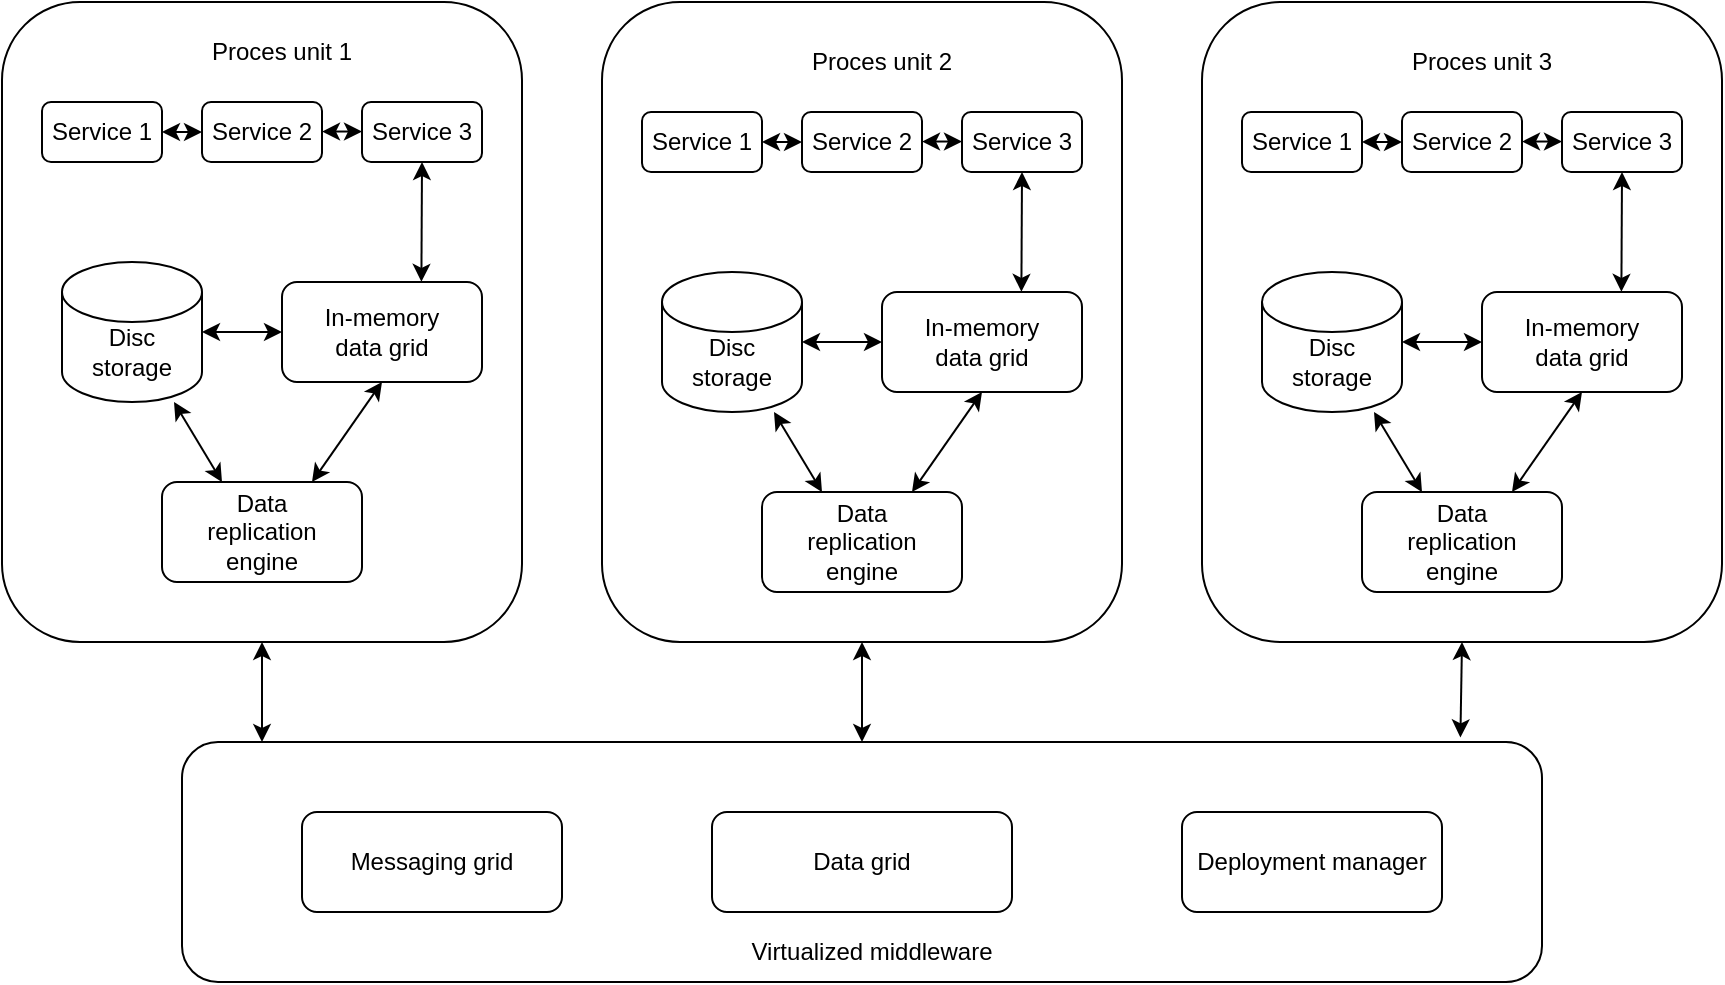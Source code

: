 <mxfile>
    <diagram id="Xizi_R8AEOeDyjHc2pqI" name="Page-1">
        <mxGraphModel dx="1149" dy="740" grid="1" gridSize="10" guides="1" tooltips="1" connect="1" arrows="1" fold="1" page="1" pageScale="1" pageWidth="1600" pageHeight="1200" math="0" shadow="0">
            <root>
                <mxCell id="0"/>
                <mxCell id="1" parent="0"/>
                <mxCell id="2" value="" style="rounded=1;whiteSpace=wrap;html=1;" vertex="1" parent="1">
                    <mxGeometry x="380" y="230" width="260" height="320" as="geometry"/>
                </mxCell>
                <mxCell id="3" value="" style="rounded=1;whiteSpace=wrap;html=1;" vertex="1" parent="1">
                    <mxGeometry x="400" y="280" width="60" height="30" as="geometry"/>
                </mxCell>
                <mxCell id="4" value="Service 2" style="rounded=1;whiteSpace=wrap;html=1;" vertex="1" parent="1">
                    <mxGeometry x="480" y="280" width="60" height="30" as="geometry"/>
                </mxCell>
                <mxCell id="5" value="Service 3" style="rounded=1;whiteSpace=wrap;html=1;" vertex="1" parent="1">
                    <mxGeometry x="560" y="280" width="60" height="30" as="geometry"/>
                </mxCell>
                <mxCell id="6" value="" style="rounded=1;whiteSpace=wrap;html=1;" vertex="1" parent="1">
                    <mxGeometry x="520" y="370" width="100" height="50" as="geometry"/>
                </mxCell>
                <mxCell id="7" value="" style="shape=cylinder3;whiteSpace=wrap;html=1;boundedLbl=1;backgroundOutline=1;size=15;" vertex="1" parent="1">
                    <mxGeometry x="410" y="360" width="70" height="70" as="geometry"/>
                </mxCell>
                <mxCell id="8" value="" style="rounded=1;whiteSpace=wrap;html=1;" vertex="1" parent="1">
                    <mxGeometry x="460" y="470" width="100" height="50" as="geometry"/>
                </mxCell>
                <mxCell id="9" value="Service 1" style="text;html=1;strokeColor=none;fillColor=none;align=center;verticalAlign=middle;whiteSpace=wrap;rounded=0;" vertex="1" parent="1">
                    <mxGeometry x="400" y="280" width="60" height="30" as="geometry"/>
                </mxCell>
                <mxCell id="10" value="" style="endArrow=classic;startArrow=classic;html=1;exitX=1;exitY=0.5;exitDx=0;exitDy=0;" edge="1" parent="1" source="9" target="4">
                    <mxGeometry width="50" height="50" relative="1" as="geometry">
                        <mxPoint x="460" y="290" as="sourcePoint"/>
                        <mxPoint x="510" y="240" as="targetPoint"/>
                    </mxGeometry>
                </mxCell>
                <mxCell id="11" value="" style="endArrow=classic;startArrow=classic;html=1;exitX=1;exitY=0.5;exitDx=0;exitDy=0;" edge="1" parent="1">
                    <mxGeometry width="50" height="50" relative="1" as="geometry">
                        <mxPoint x="540" y="294.76" as="sourcePoint"/>
                        <mxPoint x="560" y="294.76" as="targetPoint"/>
                    </mxGeometry>
                </mxCell>
                <mxCell id="13" value="" style="endArrow=classic;startArrow=classic;html=1;entryX=0.5;entryY=1;entryDx=0;entryDy=0;exitX=0.697;exitY=-0.002;exitDx=0;exitDy=0;exitPerimeter=0;" edge="1" parent="1" source="6" target="5">
                    <mxGeometry width="50" height="50" relative="1" as="geometry">
                        <mxPoint x="560" y="360" as="sourcePoint"/>
                        <mxPoint x="610" y="310" as="targetPoint"/>
                    </mxGeometry>
                </mxCell>
                <mxCell id="14" value="" style="endArrow=classic;startArrow=classic;html=1;exitX=1;exitY=0.5;exitDx=0;exitDy=0;exitPerimeter=0;" edge="1" parent="1" source="7" target="6">
                    <mxGeometry width="50" height="50" relative="1" as="geometry">
                        <mxPoint x="480" y="400" as="sourcePoint"/>
                        <mxPoint x="530" y="350" as="targetPoint"/>
                    </mxGeometry>
                </mxCell>
                <mxCell id="15" value="In-memory data grid" style="text;html=1;strokeColor=none;fillColor=none;align=center;verticalAlign=middle;whiteSpace=wrap;rounded=0;" vertex="1" parent="1">
                    <mxGeometry x="540" y="380" width="60" height="30" as="geometry"/>
                </mxCell>
                <mxCell id="16" value="Disc storage" style="text;html=1;strokeColor=none;fillColor=none;align=center;verticalAlign=middle;whiteSpace=wrap;rounded=0;" vertex="1" parent="1">
                    <mxGeometry x="415" y="390" width="60" height="30" as="geometry"/>
                </mxCell>
                <mxCell id="17" value="Data replication engine" style="text;html=1;strokeColor=none;fillColor=none;align=center;verticalAlign=middle;whiteSpace=wrap;rounded=0;" vertex="1" parent="1">
                    <mxGeometry x="480" y="480" width="60" height="30" as="geometry"/>
                </mxCell>
                <mxCell id="20" value="" style="endArrow=classic;startArrow=classic;html=1;entryX=0.5;entryY=1;entryDx=0;entryDy=0;exitX=0.75;exitY=0;exitDx=0;exitDy=0;" edge="1" parent="1" source="8" target="6">
                    <mxGeometry width="50" height="50" relative="1" as="geometry">
                        <mxPoint x="530" y="470" as="sourcePoint"/>
                        <mxPoint x="580" y="420" as="targetPoint"/>
                    </mxGeometry>
                </mxCell>
                <mxCell id="21" value="" style="endArrow=classic;startArrow=classic;html=1;" edge="1" parent="1" target="7">
                    <mxGeometry width="50" height="50" relative="1" as="geometry">
                        <mxPoint x="490" y="470" as="sourcePoint"/>
                        <mxPoint x="540" y="420" as="targetPoint"/>
                    </mxGeometry>
                </mxCell>
                <mxCell id="24" value="Proces unit 1" style="text;html=1;strokeColor=none;fillColor=none;align=center;verticalAlign=middle;whiteSpace=wrap;rounded=0;glass=1;" vertex="1" parent="1">
                    <mxGeometry x="480" y="240" width="80" height="30" as="geometry"/>
                </mxCell>
                <mxCell id="26" value="" style="rounded=1;whiteSpace=wrap;html=1;" vertex="1" parent="1">
                    <mxGeometry x="470" y="600" width="680" height="120" as="geometry"/>
                </mxCell>
                <mxCell id="29" value="Messaging grid" style="rounded=1;whiteSpace=wrap;html=1;" vertex="1" parent="1">
                    <mxGeometry x="530" y="635" width="130" height="50" as="geometry"/>
                </mxCell>
                <mxCell id="30" value="Data grid" style="rounded=1;whiteSpace=wrap;html=1;" vertex="1" parent="1">
                    <mxGeometry x="735" y="635" width="150" height="50" as="geometry"/>
                </mxCell>
                <mxCell id="31" value="Deployment manager" style="rounded=1;whiteSpace=wrap;html=1;" vertex="1" parent="1">
                    <mxGeometry x="970" y="635" width="130" height="50" as="geometry"/>
                </mxCell>
                <mxCell id="32" value="Virtualized middleware" style="text;html=1;strokeColor=none;fillColor=none;align=center;verticalAlign=middle;whiteSpace=wrap;rounded=0;glass=1;" vertex="1" parent="1">
                    <mxGeometry x="745" y="690" width="140" height="30" as="geometry"/>
                </mxCell>
                <mxCell id="33" value="" style="rounded=1;whiteSpace=wrap;html=1;" vertex="1" parent="1">
                    <mxGeometry x="680" y="230" width="260" height="320" as="geometry"/>
                </mxCell>
                <mxCell id="34" value="" style="rounded=1;whiteSpace=wrap;html=1;" vertex="1" parent="1">
                    <mxGeometry x="700" y="285" width="60" height="30" as="geometry"/>
                </mxCell>
                <mxCell id="35" value="Service 2" style="rounded=1;whiteSpace=wrap;html=1;" vertex="1" parent="1">
                    <mxGeometry x="780" y="285" width="60" height="30" as="geometry"/>
                </mxCell>
                <mxCell id="36" value="Service 3" style="rounded=1;whiteSpace=wrap;html=1;" vertex="1" parent="1">
                    <mxGeometry x="860" y="285" width="60" height="30" as="geometry"/>
                </mxCell>
                <mxCell id="37" value="" style="rounded=1;whiteSpace=wrap;html=1;" vertex="1" parent="1">
                    <mxGeometry x="820" y="375" width="100" height="50" as="geometry"/>
                </mxCell>
                <mxCell id="38" value="" style="shape=cylinder3;whiteSpace=wrap;html=1;boundedLbl=1;backgroundOutline=1;size=15;" vertex="1" parent="1">
                    <mxGeometry x="710" y="365" width="70" height="70" as="geometry"/>
                </mxCell>
                <mxCell id="39" value="" style="rounded=1;whiteSpace=wrap;html=1;" vertex="1" parent="1">
                    <mxGeometry x="760" y="475" width="100" height="50" as="geometry"/>
                </mxCell>
                <mxCell id="40" value="Service 1" style="text;html=1;strokeColor=none;fillColor=none;align=center;verticalAlign=middle;whiteSpace=wrap;rounded=0;" vertex="1" parent="1">
                    <mxGeometry x="700" y="285" width="60" height="30" as="geometry"/>
                </mxCell>
                <mxCell id="41" value="" style="endArrow=classic;startArrow=classic;html=1;exitX=1;exitY=0.5;exitDx=0;exitDy=0;" edge="1" parent="1" source="40" target="35">
                    <mxGeometry width="50" height="50" relative="1" as="geometry">
                        <mxPoint x="760" y="295" as="sourcePoint"/>
                        <mxPoint x="810" y="245" as="targetPoint"/>
                    </mxGeometry>
                </mxCell>
                <mxCell id="42" value="" style="endArrow=classic;startArrow=classic;html=1;exitX=1;exitY=0.5;exitDx=0;exitDy=0;" edge="1" parent="1">
                    <mxGeometry width="50" height="50" relative="1" as="geometry">
                        <mxPoint x="840" y="299.76" as="sourcePoint"/>
                        <mxPoint x="860" y="299.76" as="targetPoint"/>
                    </mxGeometry>
                </mxCell>
                <mxCell id="43" value="" style="endArrow=classic;startArrow=classic;html=1;entryX=0.5;entryY=1;entryDx=0;entryDy=0;exitX=0.697;exitY=-0.002;exitDx=0;exitDy=0;exitPerimeter=0;" edge="1" parent="1" source="37" target="36">
                    <mxGeometry width="50" height="50" relative="1" as="geometry">
                        <mxPoint x="860" y="365" as="sourcePoint"/>
                        <mxPoint x="910" y="315" as="targetPoint"/>
                    </mxGeometry>
                </mxCell>
                <mxCell id="44" value="" style="endArrow=classic;startArrow=classic;html=1;exitX=1;exitY=0.5;exitDx=0;exitDy=0;exitPerimeter=0;" edge="1" parent="1" source="38" target="37">
                    <mxGeometry width="50" height="50" relative="1" as="geometry">
                        <mxPoint x="780" y="405" as="sourcePoint"/>
                        <mxPoint x="830" y="355" as="targetPoint"/>
                    </mxGeometry>
                </mxCell>
                <mxCell id="45" value="In-memory data grid" style="text;html=1;strokeColor=none;fillColor=none;align=center;verticalAlign=middle;whiteSpace=wrap;rounded=0;" vertex="1" parent="1">
                    <mxGeometry x="840" y="385" width="60" height="30" as="geometry"/>
                </mxCell>
                <mxCell id="46" value="Disc storage" style="text;html=1;strokeColor=none;fillColor=none;align=center;verticalAlign=middle;whiteSpace=wrap;rounded=0;" vertex="1" parent="1">
                    <mxGeometry x="715" y="395" width="60" height="30" as="geometry"/>
                </mxCell>
                <mxCell id="47" value="Data replication engine" style="text;html=1;strokeColor=none;fillColor=none;align=center;verticalAlign=middle;whiteSpace=wrap;rounded=0;" vertex="1" parent="1">
                    <mxGeometry x="780" y="485" width="60" height="30" as="geometry"/>
                </mxCell>
                <mxCell id="48" value="" style="endArrow=classic;startArrow=classic;html=1;entryX=0.5;entryY=1;entryDx=0;entryDy=0;exitX=0.75;exitY=0;exitDx=0;exitDy=0;" edge="1" parent="1" source="39" target="37">
                    <mxGeometry width="50" height="50" relative="1" as="geometry">
                        <mxPoint x="830" y="475" as="sourcePoint"/>
                        <mxPoint x="880" y="425" as="targetPoint"/>
                    </mxGeometry>
                </mxCell>
                <mxCell id="49" value="" style="endArrow=classic;startArrow=classic;html=1;" edge="1" parent="1" target="38">
                    <mxGeometry width="50" height="50" relative="1" as="geometry">
                        <mxPoint x="790" y="475" as="sourcePoint"/>
                        <mxPoint x="840" y="425" as="targetPoint"/>
                    </mxGeometry>
                </mxCell>
                <mxCell id="50" value="Proces unit 2" style="text;html=1;strokeColor=none;fillColor=none;align=center;verticalAlign=middle;whiteSpace=wrap;rounded=0;glass=1;" vertex="1" parent="1">
                    <mxGeometry x="780" y="245" width="80" height="30" as="geometry"/>
                </mxCell>
                <mxCell id="69" value="" style="rounded=1;whiteSpace=wrap;html=1;" vertex="1" parent="1">
                    <mxGeometry x="980" y="230" width="260" height="320" as="geometry"/>
                </mxCell>
                <mxCell id="70" value="" style="rounded=1;whiteSpace=wrap;html=1;" vertex="1" parent="1">
                    <mxGeometry x="1000" y="285" width="60" height="30" as="geometry"/>
                </mxCell>
                <mxCell id="71" value="Service 2" style="rounded=1;whiteSpace=wrap;html=1;" vertex="1" parent="1">
                    <mxGeometry x="1080" y="285" width="60" height="30" as="geometry"/>
                </mxCell>
                <mxCell id="72" value="Service 3" style="rounded=1;whiteSpace=wrap;html=1;" vertex="1" parent="1">
                    <mxGeometry x="1160" y="285" width="60" height="30" as="geometry"/>
                </mxCell>
                <mxCell id="73" value="" style="rounded=1;whiteSpace=wrap;html=1;" vertex="1" parent="1">
                    <mxGeometry x="1120" y="375" width="100" height="50" as="geometry"/>
                </mxCell>
                <mxCell id="74" value="" style="shape=cylinder3;whiteSpace=wrap;html=1;boundedLbl=1;backgroundOutline=1;size=15;" vertex="1" parent="1">
                    <mxGeometry x="1010" y="365" width="70" height="70" as="geometry"/>
                </mxCell>
                <mxCell id="75" value="" style="rounded=1;whiteSpace=wrap;html=1;" vertex="1" parent="1">
                    <mxGeometry x="1060" y="475" width="100" height="50" as="geometry"/>
                </mxCell>
                <mxCell id="76" value="Service 1" style="text;html=1;strokeColor=none;fillColor=none;align=center;verticalAlign=middle;whiteSpace=wrap;rounded=0;" vertex="1" parent="1">
                    <mxGeometry x="1000" y="285" width="60" height="30" as="geometry"/>
                </mxCell>
                <mxCell id="77" value="" style="endArrow=classic;startArrow=classic;html=1;exitX=1;exitY=0.5;exitDx=0;exitDy=0;" edge="1" parent="1" source="76" target="71">
                    <mxGeometry width="50" height="50" relative="1" as="geometry">
                        <mxPoint x="1060" y="295" as="sourcePoint"/>
                        <mxPoint x="1110" y="245" as="targetPoint"/>
                    </mxGeometry>
                </mxCell>
                <mxCell id="78" value="" style="endArrow=classic;startArrow=classic;html=1;exitX=1;exitY=0.5;exitDx=0;exitDy=0;" edge="1" parent="1">
                    <mxGeometry width="50" height="50" relative="1" as="geometry">
                        <mxPoint x="1140" y="299.76" as="sourcePoint"/>
                        <mxPoint x="1160" y="299.76" as="targetPoint"/>
                    </mxGeometry>
                </mxCell>
                <mxCell id="79" value="" style="endArrow=classic;startArrow=classic;html=1;entryX=0.5;entryY=1;entryDx=0;entryDy=0;exitX=0.697;exitY=-0.002;exitDx=0;exitDy=0;exitPerimeter=0;" edge="1" parent="1" source="73" target="72">
                    <mxGeometry width="50" height="50" relative="1" as="geometry">
                        <mxPoint x="1160" y="365" as="sourcePoint"/>
                        <mxPoint x="1210" y="315" as="targetPoint"/>
                    </mxGeometry>
                </mxCell>
                <mxCell id="80" value="" style="endArrow=classic;startArrow=classic;html=1;exitX=1;exitY=0.5;exitDx=0;exitDy=0;exitPerimeter=0;" edge="1" parent="1" source="74" target="73">
                    <mxGeometry width="50" height="50" relative="1" as="geometry">
                        <mxPoint x="1080" y="405" as="sourcePoint"/>
                        <mxPoint x="1130" y="355" as="targetPoint"/>
                    </mxGeometry>
                </mxCell>
                <mxCell id="81" value="In-memory data grid" style="text;html=1;strokeColor=none;fillColor=none;align=center;verticalAlign=middle;whiteSpace=wrap;rounded=0;" vertex="1" parent="1">
                    <mxGeometry x="1140" y="385" width="60" height="30" as="geometry"/>
                </mxCell>
                <mxCell id="82" value="Disc storage" style="text;html=1;strokeColor=none;fillColor=none;align=center;verticalAlign=middle;whiteSpace=wrap;rounded=0;" vertex="1" parent="1">
                    <mxGeometry x="1015" y="395" width="60" height="30" as="geometry"/>
                </mxCell>
                <mxCell id="83" value="Data replication engine" style="text;html=1;strokeColor=none;fillColor=none;align=center;verticalAlign=middle;whiteSpace=wrap;rounded=0;" vertex="1" parent="1">
                    <mxGeometry x="1080" y="485" width="60" height="30" as="geometry"/>
                </mxCell>
                <mxCell id="84" value="" style="endArrow=classic;startArrow=classic;html=1;entryX=0.5;entryY=1;entryDx=0;entryDy=0;exitX=0.75;exitY=0;exitDx=0;exitDy=0;" edge="1" parent="1" source="75" target="73">
                    <mxGeometry width="50" height="50" relative="1" as="geometry">
                        <mxPoint x="1130" y="475" as="sourcePoint"/>
                        <mxPoint x="1180" y="425" as="targetPoint"/>
                    </mxGeometry>
                </mxCell>
                <mxCell id="85" value="" style="endArrow=classic;startArrow=classic;html=1;" edge="1" parent="1" target="74">
                    <mxGeometry width="50" height="50" relative="1" as="geometry">
                        <mxPoint x="1090" y="475" as="sourcePoint"/>
                        <mxPoint x="1140" y="425" as="targetPoint"/>
                    </mxGeometry>
                </mxCell>
                <mxCell id="86" value="Proces unit 3" style="text;html=1;strokeColor=none;fillColor=none;align=center;verticalAlign=middle;whiteSpace=wrap;rounded=0;glass=1;" vertex="1" parent="1">
                    <mxGeometry x="1080" y="245" width="80" height="30" as="geometry"/>
                </mxCell>
                <mxCell id="88" value="" style="endArrow=classic;startArrow=classic;html=1;entryX=0.5;entryY=1;entryDx=0;entryDy=0;" edge="1" parent="1" target="2">
                    <mxGeometry width="50" height="50" relative="1" as="geometry">
                        <mxPoint x="510" y="600" as="sourcePoint"/>
                        <mxPoint x="740" y="520" as="targetPoint"/>
                    </mxGeometry>
                </mxCell>
                <mxCell id="89" value="" style="endArrow=classic;startArrow=classic;html=1;entryX=0.5;entryY=1;entryDx=0;entryDy=0;" edge="1" parent="1" target="33">
                    <mxGeometry width="50" height="50" relative="1" as="geometry">
                        <mxPoint x="810" y="600" as="sourcePoint"/>
                        <mxPoint x="830" y="550" as="targetPoint"/>
                    </mxGeometry>
                </mxCell>
                <mxCell id="91" value="" style="endArrow=classic;startArrow=classic;html=1;entryX=0.5;entryY=1;entryDx=0;entryDy=0;exitX=0.94;exitY=-0.019;exitDx=0;exitDy=0;exitPerimeter=0;" edge="1" parent="1" source="26" target="69">
                    <mxGeometry width="50" height="50" relative="1" as="geometry">
                        <mxPoint x="820" y="610" as="sourcePoint"/>
                        <mxPoint x="820" y="560" as="targetPoint"/>
                    </mxGeometry>
                </mxCell>
            </root>
        </mxGraphModel>
    </diagram>
</mxfile>